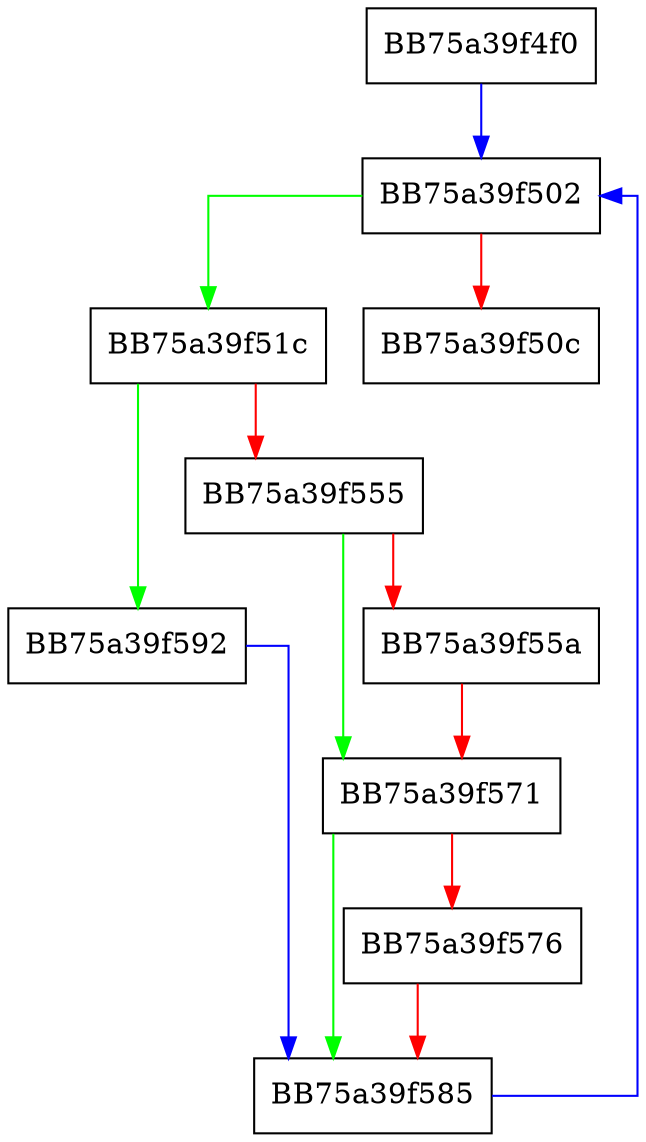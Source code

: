 digraph CleanupFindStack {
  node [shape="box"];
  graph [splines=ortho];
  BB75a39f4f0 -> BB75a39f502 [color="blue"];
  BB75a39f502 -> BB75a39f51c [color="green"];
  BB75a39f502 -> BB75a39f50c [color="red"];
  BB75a39f51c -> BB75a39f592 [color="green"];
  BB75a39f51c -> BB75a39f555 [color="red"];
  BB75a39f555 -> BB75a39f571 [color="green"];
  BB75a39f555 -> BB75a39f55a [color="red"];
  BB75a39f55a -> BB75a39f571 [color="red"];
  BB75a39f571 -> BB75a39f585 [color="green"];
  BB75a39f571 -> BB75a39f576 [color="red"];
  BB75a39f576 -> BB75a39f585 [color="red"];
  BB75a39f585 -> BB75a39f502 [color="blue"];
  BB75a39f592 -> BB75a39f585 [color="blue"];
}